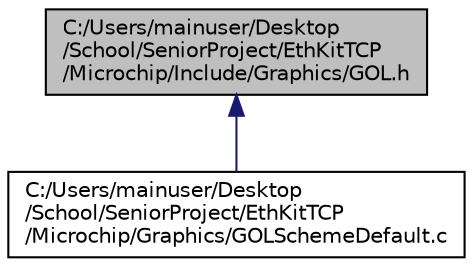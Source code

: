 digraph "C:/Users/mainuser/Desktop/School/SeniorProject/EthKitTCP/Microchip/Include/Graphics/GOL.h"
{
  edge [fontname="Helvetica",fontsize="10",labelfontname="Helvetica",labelfontsize="10"];
  node [fontname="Helvetica",fontsize="10",shape=record];
  Node1 [label="C:/Users/mainuser/Desktop\l/School/SeniorProject/EthKitTCP\l/Microchip/Include/Graphics/GOL.h",height=0.2,width=0.4,color="black", fillcolor="grey75", style="filled", fontcolor="black"];
  Node1 -> Node2 [dir="back",color="midnightblue",fontsize="10",style="solid",fontname="Helvetica"];
  Node2 [label="C:/Users/mainuser/Desktop\l/School/SeniorProject/EthKitTCP\l/Microchip/Graphics/GOLSchemeDefault.c",height=0.2,width=0.4,color="black", fillcolor="white", style="filled",URL="$_g_o_l_scheme_default_8c.html"];
}
